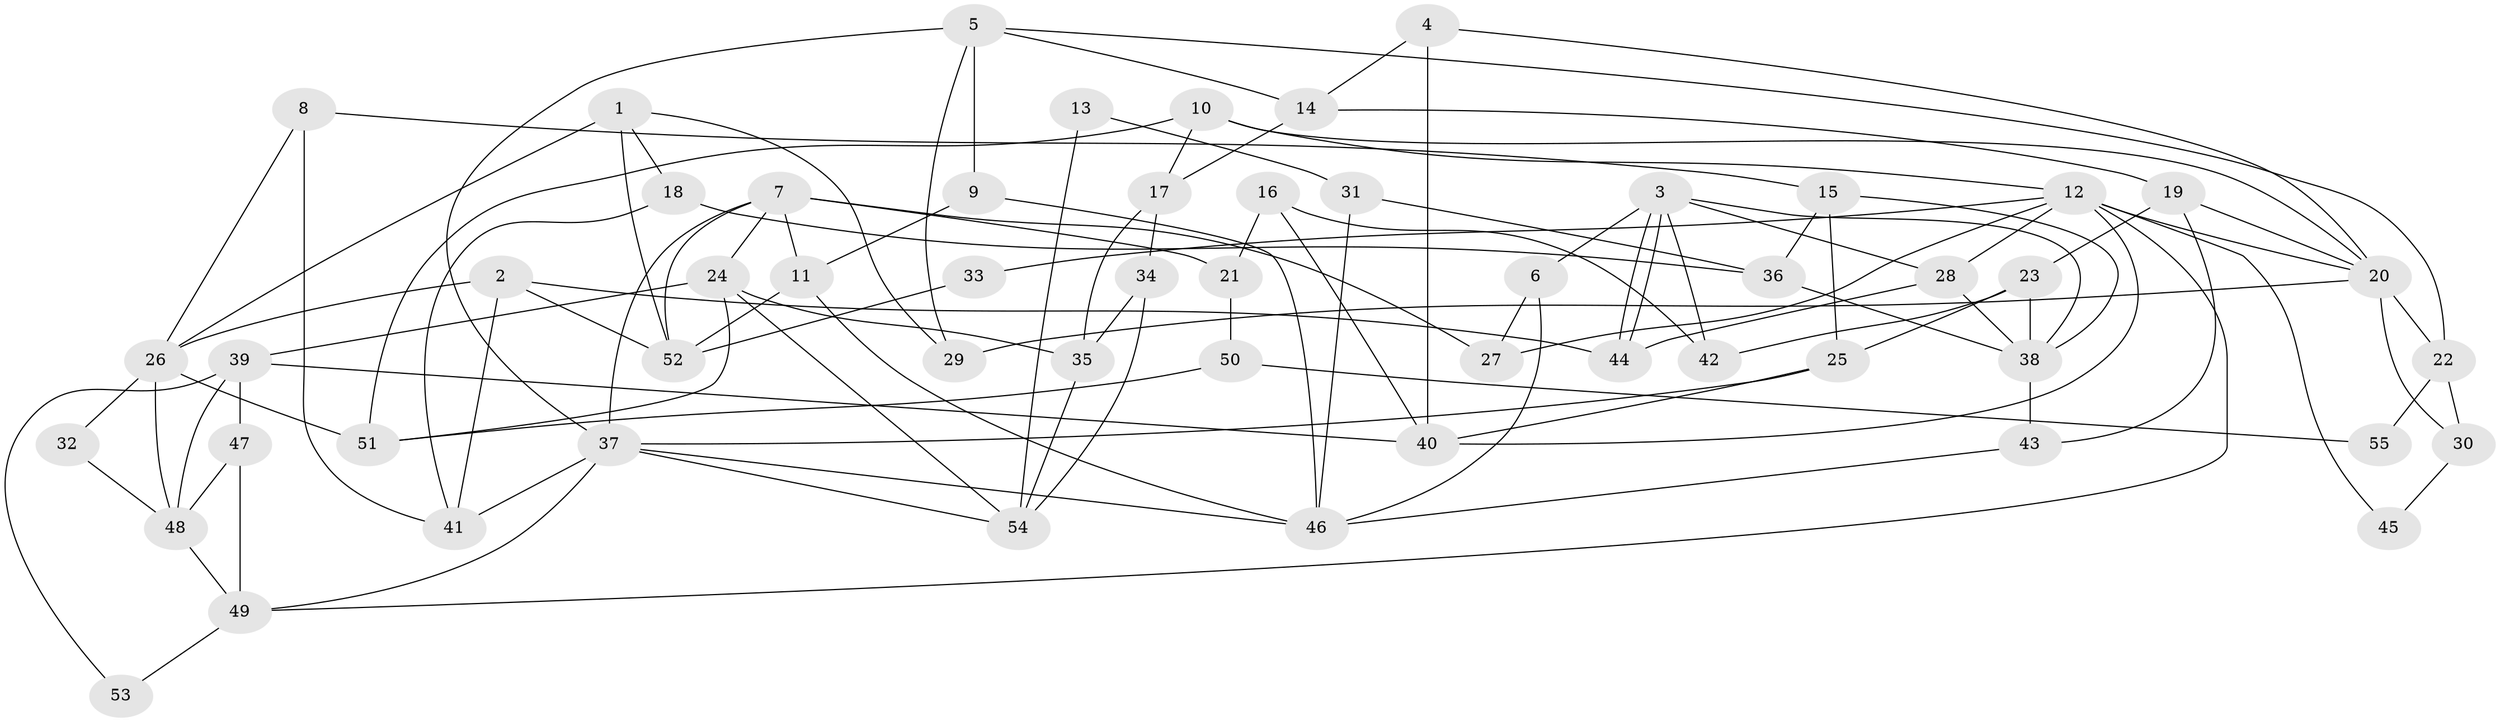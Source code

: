 // coarse degree distribution, {5: 0.20588235294117646, 3: 0.17647058823529413, 8: 0.058823529411764705, 7: 0.08823529411764706, 4: 0.17647058823529413, 6: 0.14705882352941177, 2: 0.14705882352941177}
// Generated by graph-tools (version 1.1) at 2025/37/03/04/25 23:37:08]
// undirected, 55 vertices, 110 edges
graph export_dot {
  node [color=gray90,style=filled];
  1;
  2;
  3;
  4;
  5;
  6;
  7;
  8;
  9;
  10;
  11;
  12;
  13;
  14;
  15;
  16;
  17;
  18;
  19;
  20;
  21;
  22;
  23;
  24;
  25;
  26;
  27;
  28;
  29;
  30;
  31;
  32;
  33;
  34;
  35;
  36;
  37;
  38;
  39;
  40;
  41;
  42;
  43;
  44;
  45;
  46;
  47;
  48;
  49;
  50;
  51;
  52;
  53;
  54;
  55;
  1 -- 52;
  1 -- 26;
  1 -- 18;
  1 -- 29;
  2 -- 26;
  2 -- 44;
  2 -- 41;
  2 -- 52;
  3 -- 44;
  3 -- 44;
  3 -- 28;
  3 -- 6;
  3 -- 38;
  3 -- 42;
  4 -- 14;
  4 -- 40;
  4 -- 20;
  5 -- 29;
  5 -- 37;
  5 -- 9;
  5 -- 14;
  5 -- 22;
  6 -- 27;
  6 -- 46;
  7 -- 11;
  7 -- 24;
  7 -- 21;
  7 -- 27;
  7 -- 37;
  7 -- 52;
  8 -- 41;
  8 -- 15;
  8 -- 26;
  9 -- 11;
  9 -- 46;
  10 -- 20;
  10 -- 17;
  10 -- 12;
  10 -- 51;
  11 -- 52;
  11 -- 46;
  12 -- 40;
  12 -- 20;
  12 -- 27;
  12 -- 28;
  12 -- 33;
  12 -- 45;
  12 -- 49;
  13 -- 54;
  13 -- 31;
  14 -- 19;
  14 -- 17;
  15 -- 25;
  15 -- 36;
  15 -- 38;
  16 -- 42;
  16 -- 40;
  16 -- 21;
  17 -- 35;
  17 -- 34;
  18 -- 41;
  18 -- 36;
  19 -- 20;
  19 -- 43;
  19 -- 23;
  20 -- 22;
  20 -- 29;
  20 -- 30;
  21 -- 50;
  22 -- 30;
  22 -- 55;
  23 -- 38;
  23 -- 25;
  23 -- 42;
  24 -- 54;
  24 -- 51;
  24 -- 35;
  24 -- 39;
  25 -- 37;
  25 -- 40;
  26 -- 48;
  26 -- 32;
  26 -- 51;
  28 -- 38;
  28 -- 44;
  30 -- 45;
  31 -- 46;
  31 -- 36;
  32 -- 48;
  33 -- 52;
  34 -- 54;
  34 -- 35;
  35 -- 54;
  36 -- 38;
  37 -- 46;
  37 -- 41;
  37 -- 49;
  37 -- 54;
  38 -- 43;
  39 -- 47;
  39 -- 40;
  39 -- 48;
  39 -- 53;
  43 -- 46;
  47 -- 49;
  47 -- 48;
  48 -- 49;
  49 -- 53;
  50 -- 51;
  50 -- 55;
}
